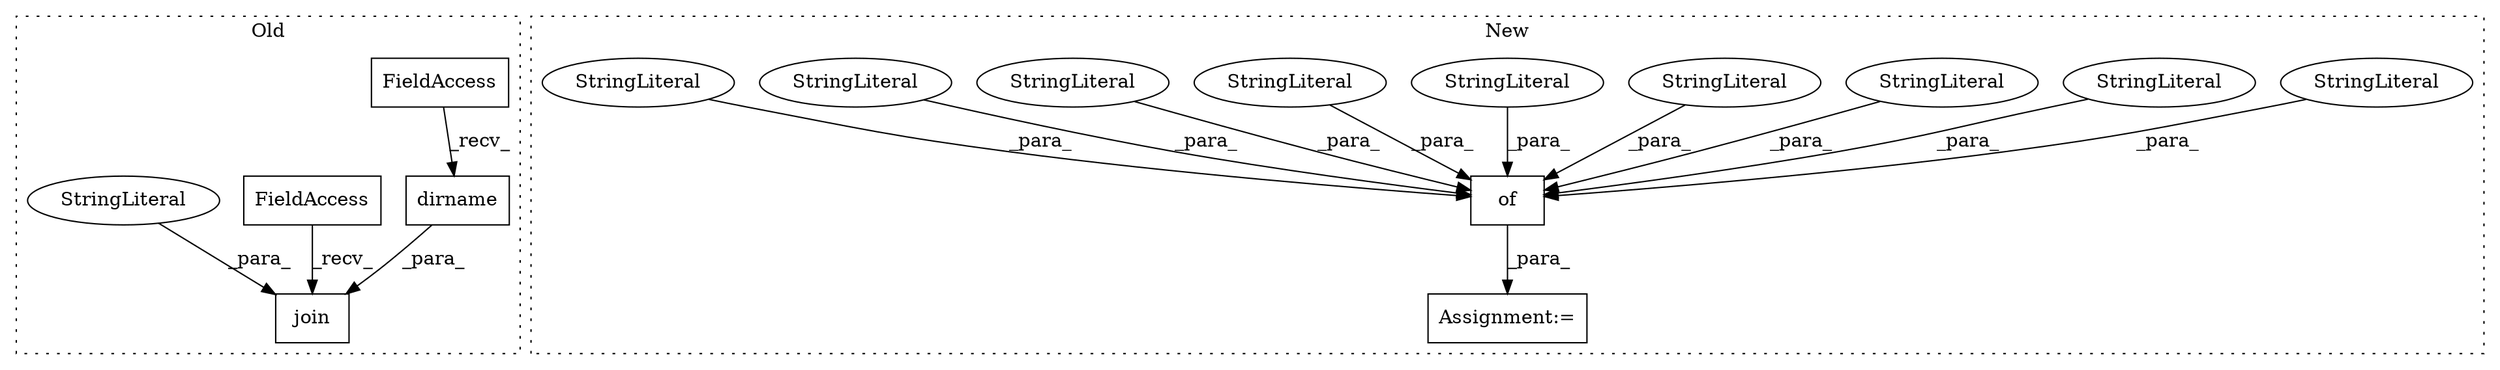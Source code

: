 digraph G {
subgraph cluster0 {
1 [label="dirname" a="32" s="1631,1664" l="8,1" shape="box"];
3 [label="FieldAccess" a="22" s="1623" l="7" shape="box"];
9 [label="join" a="32" s="1701,1732" l="5,1" shape="box"];
10 [label="FieldAccess" a="22" s="1693" l="7" shape="box"];
11 [label="StringLiteral" a="45" s="1716" l="16" shape="ellipse"];
label = "Old";
style="dotted";
}
subgraph cluster1 {
2 [label="of" a="32" s="1737,1866" l="3,1" shape="box"];
4 [label="StringLiteral" a="45" s="1857" l="9" shape="ellipse"];
5 [label="StringLiteral" a="45" s="1787" l="18" shape="ellipse"];
6 [label="StringLiteral" a="45" s="1837" l="19" shape="ellipse"];
7 [label="StringLiteral" a="45" s="1830" l="6" shape="ellipse"];
8 [label="Assignment:=" a="7" s="1707" l="1" shape="box"];
12 [label="StringLiteral" a="45" s="1769" l="15" shape="ellipse"];
13 [label="StringLiteral" a="45" s="1740" l="10" shape="ellipse"];
14 [label="StringLiteral" a="45" s="1751" l="17" shape="ellipse"];
15 [label="StringLiteral" a="45" s="1813" l="16" shape="ellipse"];
16 [label="StringLiteral" a="45" s="1806" l="6" shape="ellipse"];
label = "New";
style="dotted";
}
1 -> 9 [label="_para_"];
2 -> 8 [label="_para_"];
3 -> 1 [label="_recv_"];
4 -> 2 [label="_para_"];
5 -> 2 [label="_para_"];
6 -> 2 [label="_para_"];
7 -> 2 [label="_para_"];
10 -> 9 [label="_recv_"];
11 -> 9 [label="_para_"];
12 -> 2 [label="_para_"];
13 -> 2 [label="_para_"];
14 -> 2 [label="_para_"];
15 -> 2 [label="_para_"];
16 -> 2 [label="_para_"];
}